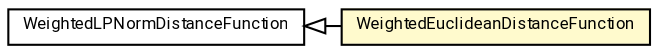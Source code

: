 #!/usr/local/bin/dot
#
# Class diagram 
# Generated by UMLGraph version R5_7_2-60-g0e99a6 (http://www.spinellis.gr/umlgraph/)
#

digraph G {
	graph [fontnames="svg"]
	edge [fontname="Roboto",fontsize=7,labelfontname="Roboto",labelfontsize=7,color="black"];
	node [fontname="Roboto",fontcolor="black",fontsize=8,shape=plaintext,margin=0,width=0,height=0];
	nodesep=0.15;
	ranksep=0.25;
	rankdir=LR;
	// de.lmu.ifi.dbs.elki.distance.distancefunction.minkowski.WeightedLPNormDistanceFunction
	c10852347 [label=<<table title="de.lmu.ifi.dbs.elki.distance.distancefunction.minkowski.WeightedLPNormDistanceFunction" border="0" cellborder="1" cellspacing="0" cellpadding="2" href="WeightedLPNormDistanceFunction.html" target="_parent">
		<tr><td><table border="0" cellspacing="0" cellpadding="1">
		<tr><td align="center" balign="center"> <font face="Roboto">WeightedLPNormDistanceFunction</font> </td></tr>
		</table></td></tr>
		</table>>, URL="WeightedLPNormDistanceFunction.html"];
	// de.lmu.ifi.dbs.elki.distance.distancefunction.minkowski.WeightedEuclideanDistanceFunction
	c10852351 [label=<<table title="de.lmu.ifi.dbs.elki.distance.distancefunction.minkowski.WeightedEuclideanDistanceFunction" border="0" cellborder="1" cellspacing="0" cellpadding="2" bgcolor="lemonChiffon" href="WeightedEuclideanDistanceFunction.html" target="_parent">
		<tr><td><table border="0" cellspacing="0" cellpadding="1">
		<tr><td align="center" balign="center"> <font face="Roboto">WeightedEuclideanDistanceFunction</font> </td></tr>
		</table></td></tr>
		</table>>, URL="WeightedEuclideanDistanceFunction.html"];
	// de.lmu.ifi.dbs.elki.distance.distancefunction.minkowski.WeightedEuclideanDistanceFunction extends de.lmu.ifi.dbs.elki.distance.distancefunction.minkowski.WeightedLPNormDistanceFunction
	c10852347 -> c10852351 [arrowtail=empty,dir=back,weight=10];
}

